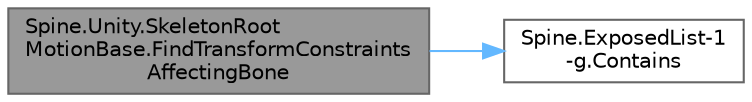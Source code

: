 digraph "Spine.Unity.SkeletonRootMotionBase.FindTransformConstraintsAffectingBone"
{
 // LATEX_PDF_SIZE
  bgcolor="transparent";
  edge [fontname=Helvetica,fontsize=10,labelfontname=Helvetica,labelfontsize=10];
  node [fontname=Helvetica,fontsize=10,shape=box,height=0.2,width=0.4];
  rankdir="LR";
  Node1 [id="Node000001",label="Spine.Unity.SkeletonRoot\lMotionBase.FindTransformConstraints\lAffectingBone",height=0.2,width=0.4,color="gray40", fillcolor="grey60", style="filled", fontcolor="black",tooltip=" "];
  Node1 -> Node2 [id="edge1_Node000001_Node000002",color="steelblue1",style="solid",tooltip=" "];
  Node2 [id="Node000002",label="Spine.ExposedList-1\l-g.Contains",height=0.2,width=0.4,color="grey40", fillcolor="white", style="filled",URL="$class_spine_1_1_exposed_list-1-g.html#ae7866e3ef12e42d84e011ac6a3491393",tooltip=" "];
}
